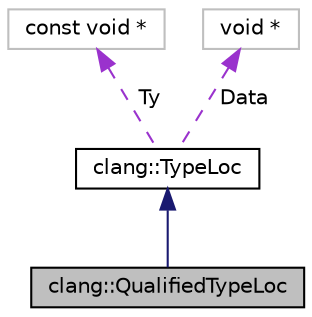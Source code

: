 digraph "clang::QualifiedTypeLoc"
{
 // LATEX_PDF_SIZE
  bgcolor="transparent";
  edge [fontname="Helvetica",fontsize="10",labelfontname="Helvetica",labelfontsize="10"];
  node [fontname="Helvetica",fontsize="10",shape=record];
  Node1 [label="clang::QualifiedTypeLoc",height=0.2,width=0.4,color="black", fillcolor="grey75", style="filled", fontcolor="black",tooltip="Wrapper of type source information for a type with non-trivial direct qualifiers."];
  Node2 -> Node1 [dir="back",color="midnightblue",fontsize="10",style="solid",fontname="Helvetica"];
  Node2 [label="clang::TypeLoc",height=0.2,width=0.4,color="black",URL="$classclang_1_1TypeLoc.html",tooltip="Base wrapper for a particular \"section\" of type source info."];
  Node3 -> Node2 [dir="back",color="darkorchid3",fontsize="10",style="dashed",label=" Ty" ,fontname="Helvetica"];
  Node3 [label="const void *",height=0.2,width=0.4,color="grey75",tooltip=" "];
  Node4 -> Node2 [dir="back",color="darkorchid3",fontsize="10",style="dashed",label=" Data" ,fontname="Helvetica"];
  Node4 [label="void *",height=0.2,width=0.4,color="grey75",tooltip=" "];
}
